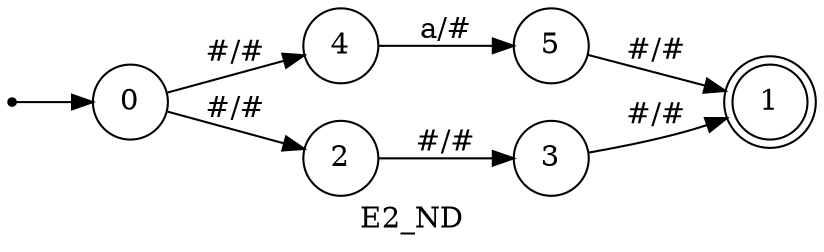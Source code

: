 digraph G {
	rankdir=LR;
	label="E2_ND"
	init0 [shape=point];
	init0 -> 0;
	0 [shape=circle]
	0 -> 4 [label="#/#"]
	0 -> 2 [label="#/#"]
	1 [shape=doublecircle]
	2 [shape=circle]
	2 -> 3 [label="#/#"]
	3 [shape=circle]
	3 -> 1 [label="#/#"]
	4 [shape=circle]
	4 -> 5 [label="a/#"]
	5 [shape=circle]
	5 -> 1 [label="#/#"]
}
